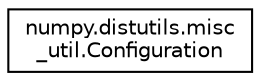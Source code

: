 digraph "Graphical Class Hierarchy"
{
 // LATEX_PDF_SIZE
  edge [fontname="Helvetica",fontsize="10",labelfontname="Helvetica",labelfontsize="10"];
  node [fontname="Helvetica",fontsize="10",shape=record];
  rankdir="LR";
  Node0 [label="numpy.distutils.misc\l_util.Configuration",height=0.2,width=0.4,color="black", fillcolor="white", style="filled",URL="$classnumpy_1_1distutils_1_1misc__util_1_1Configuration.html",tooltip=" "];
}
